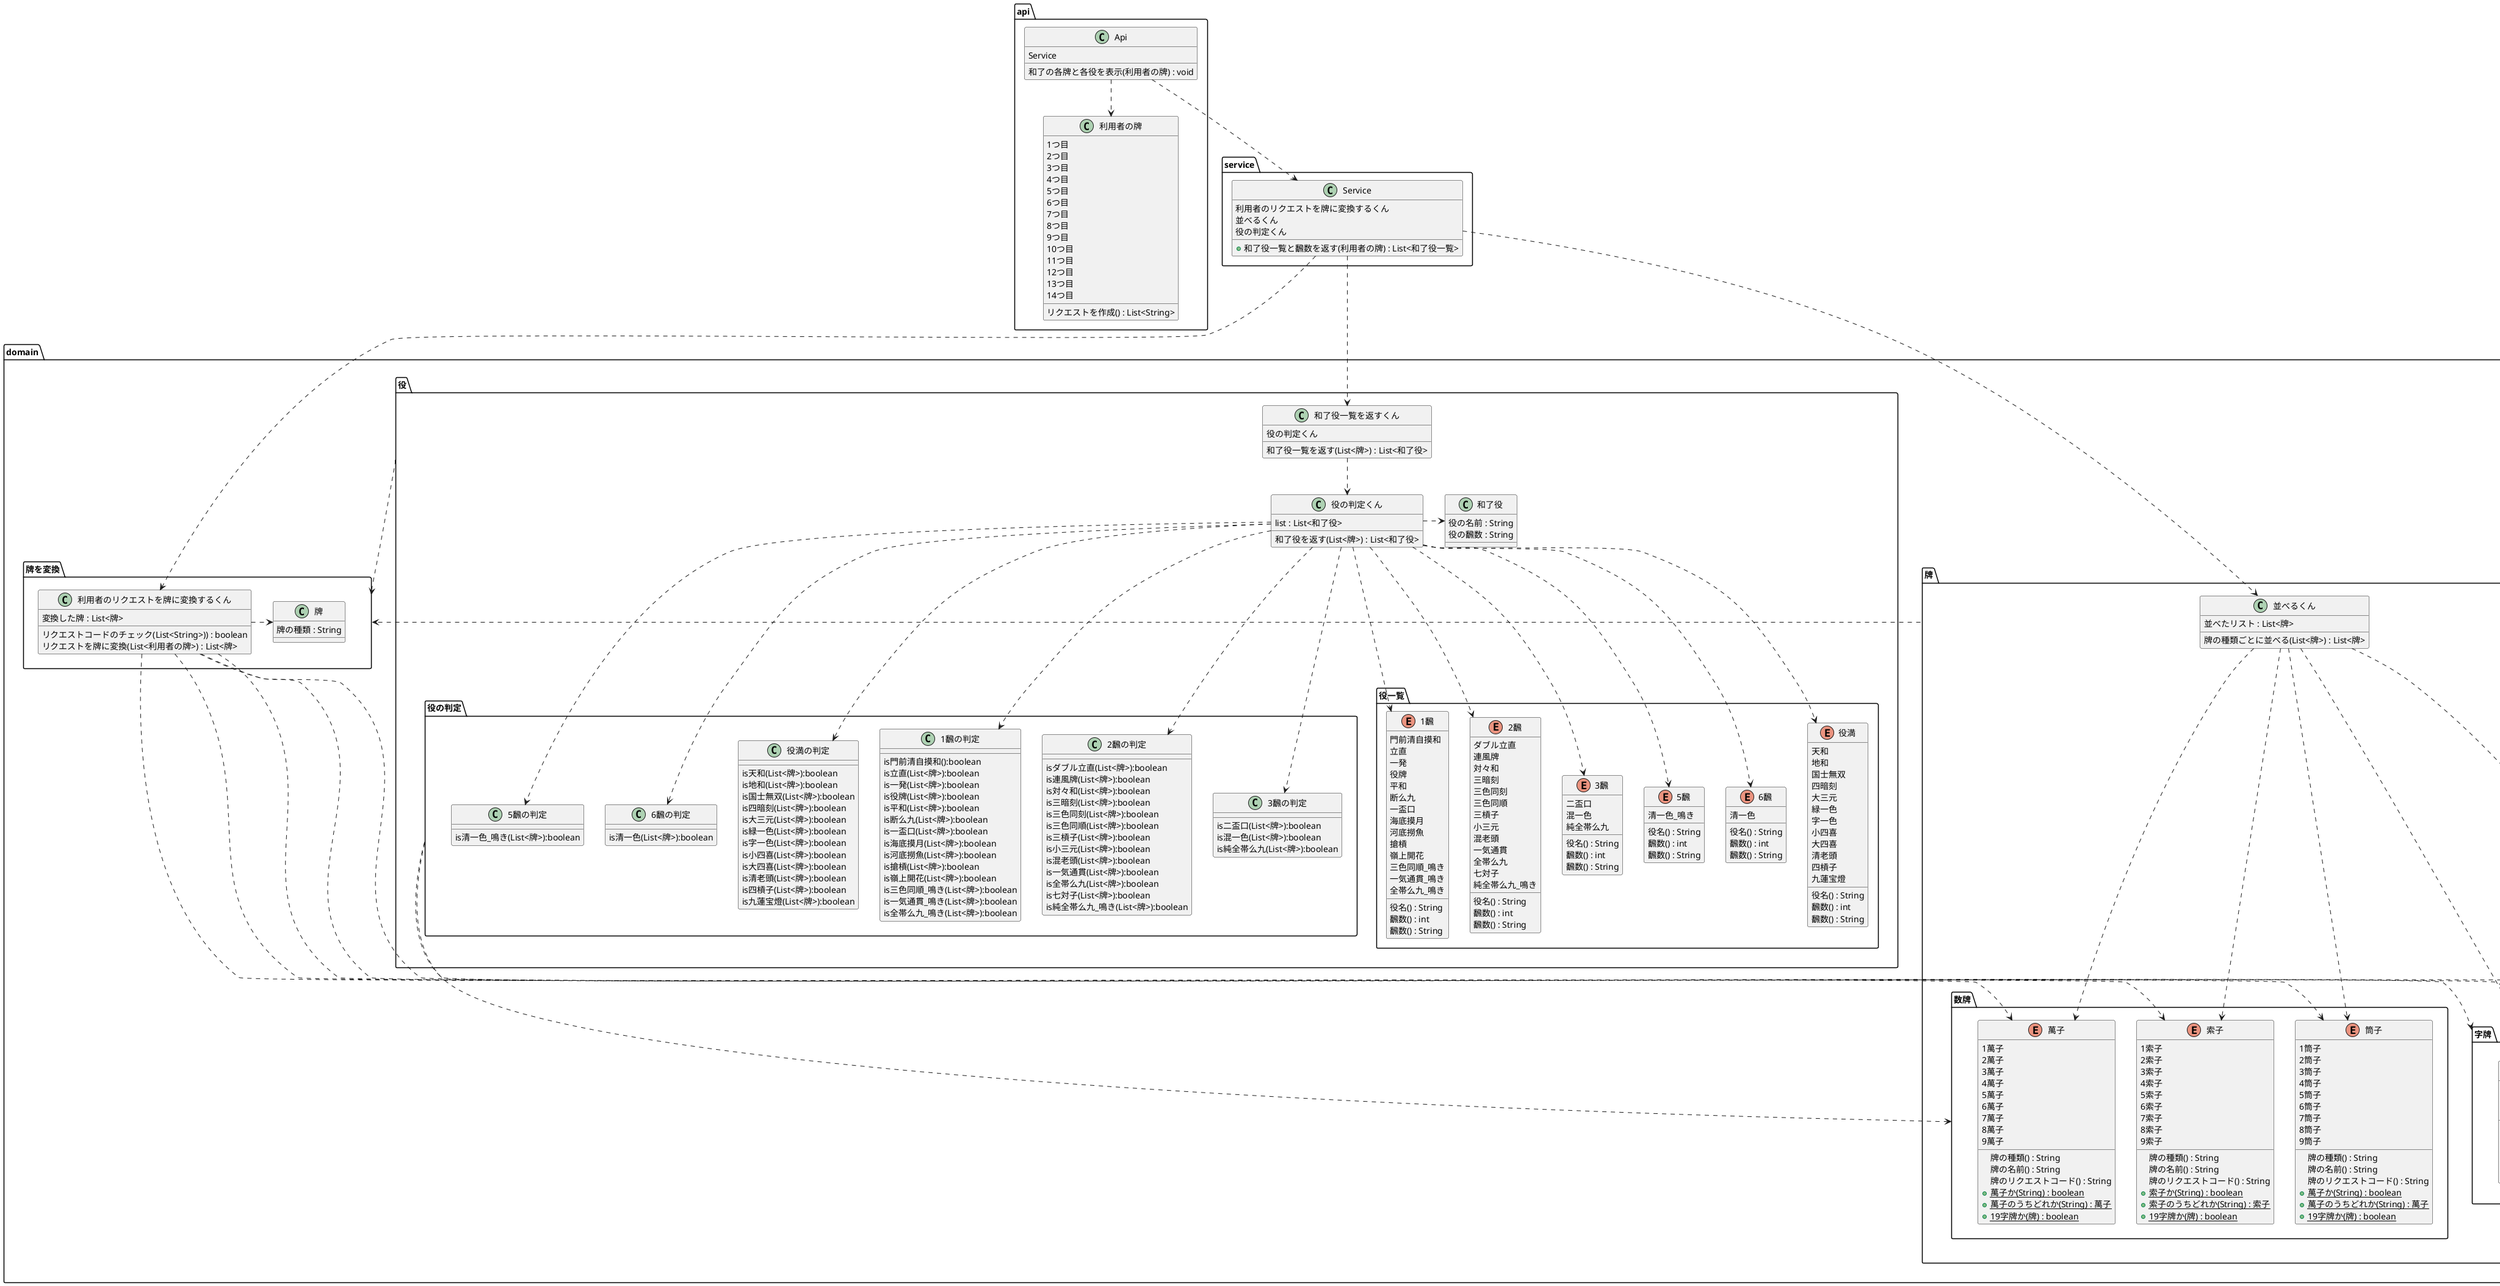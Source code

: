 @startuml
package api {
    class Api {
        Service
        和了の各牌と各役を表示(利用者の牌) : void
    }
    class 利用者の牌 {
        1つ目
        2つ目
        3つ目
        4つ目
        5つ目
        6つ目
        7つ目
        8つ目
        9つ目
        10つ目
        11つ目
        12つ目
        13つ目
        14つ目
        リクエストを作成() : List<String>
    }
}
Api ..> 利用者の牌

package service{
    class Service{
        利用者のリクエストを牌に変換するくん
        並べるくん
        役の判定くん
        + 和了役一覧と飜数を返す(利用者の牌) : List<和了役一覧>
    }
}
Api ..> Service
package domain {
    package 牌 {
        class 並べるくん {
            並べたリスト : List<牌>
            牌の種類ごとに並べる(List<牌>) : List<牌>
        }
        package 数牌 {

            enum 索子 {
                1索子
                2索子
                3索子
                4索子
                5索子
                6索子
                7索子
                8索子
                9索子
                牌の種類() : String
                牌の名前() : String
                牌のリクエストコード() : String
                {static} + 索子か(String) : boolean
                {static} + 索子のうちどれか(String) : 索子
                {static} + 19字牌か(牌) : boolean
            }

            enum 萬子 {
                1萬子
                2萬子
                3萬子
                4萬子
                5萬子
                6萬子
                7萬子
                8萬子
                9萬子
                牌の種類() : String
                牌の名前() : String
                牌のリクエストコード() : String
                {static} + 萬子か(String) : boolean
                {static} + 萬子のうちどれか(String) : 萬子
                {static} + 19字牌か(牌) : boolean

            }

            enum 筒子 {
                1筒子
                2筒子
                3筒子
                4筒子
                5筒子
                6筒子
                7筒子
                8筒子
                9筒子
                牌の種類() : String
                牌の名前() : String
                牌のリクエストコード() : String
                {static} + 萬子か(String) : boolean
                {static} + 萬子のうちどれか(String) : 萬子
                {static} + 19字牌か(牌) : boolean

            }
        }

        package 字牌 {

            enum 三元牌 {
                白
                發
                中
                牌の種類() : String
                牌の名前() : String
                牌のリクエストコード() : String
                {static} + 三元牌か(String) : boolean
                {static} + 三元牌のうちどれか(String) : 三元牌
            }

            enum 風牌 {
                東
                南
                西
                北
                牌の種類() : String
                牌の名前() : String
                牌のリクエストコード() : String
                {static} + 風牌か(String) : boolean
                {static} + 風牌のうちどれか(String) : 風牌
            }
        }
        並べるくん ...> 索子
        並べるくん ...> 萬子
        並べるくん ...> 筒子
        並べるくん ...> 三元牌
        並べるくん ...> 風牌
    }
    package 牌を変換 {
        class 利用者のリクエストを牌に変換するくん {
            変換した牌 : List<牌>
            リクエストコードのチェック(List<String>)) : boolean
            リクエストを牌に変換(List<利用者の牌>) : List<牌>
        }
        class 牌 {
            牌の種類 : String
        }
        利用者のリクエストを牌に変換するくん .> 牌
        利用者のリクエストを牌に変換するくん ...> 索子
        利用者のリクエストを牌に変換するくん ...> 萬子
        利用者のリクエストを牌に変換するくん ...> 筒子
        利用者のリクエストを牌に変換するくん ...> 三元牌
        利用者のリクエストを牌に変換するくん ...> 風牌
    }

    package 役 {
        class 和了役 {
            役の名前 : String
            役の飜数 : String
        }
        class 和了役一覧を返すくん {
            役の判定くん
            和了役一覧を返す(List<牌>) : List<和了役>
        }
        class 役の判定くん {
            list : List<和了役>
            和了役を返す(List<牌>) : List<和了役>
        }
'        class 和了役一覧 {
'            list : List<和了役>
'            和了一覧を入れる(List<和了一覧>) : 和了役一覧
'        }
        和了役一覧を返すくん ..> 役の判定くん
        役の判定くん .> 和了役
        package 役の判定 {
            class 1飜の判定 {
                is門前清自摸和():boolean
                is立直(List<牌>):boolean
                is一発(List<牌>):boolean
                is役牌(List<牌>):boolean
                is平和(List<牌>):boolean
                is断么九(List<牌>):boolean
                is一盃口(List<牌>):boolean
                is海底摸月(List<牌>):boolean
                is河底撈魚(List<牌>):boolean
                is搶槓(List<牌>):boolean
                is嶺上開花(List<牌>):boolean
                is三色同順_鳴き(List<牌>):boolean
                is一気通貫_鳴き(List<牌>):boolean
                is全帯么九_鳴き(List<牌>):boolean
            }
            class 2飜の判定{
                isダブル立直(List<牌>):boolean
                is連風牌(List<牌>):boolean
                is対々和(List<牌>):boolean
                is三暗刻(List<牌>):boolean
                is三色同刻(List<牌>):boolean
                is三色同順(List<牌>):boolean
                is三槓子(List<牌>):boolean
                is小三元(List<牌>):boolean
                is混老頭(List<牌>):boolean
                is一気通貫(List<牌>):boolean
                is全帯么九(List<牌>):boolean
                is七対子(List<牌>):boolean
                is純全帯么九_鳴き(List<牌>):boolean
            }
            class 3飜の判定{
                is二盃口(List<牌>):boolean
                is混一色(List<牌>):boolean
                is純全帯么九(List<牌>):boolean
            }
            class 5飜の判定{
                is清一色_鳴き(List<牌>):boolean
            }
            class 6飜の判定{
                is清一色(List<牌>):boolean
            }
            class 役満の判定{
                is天和(List<牌>):boolean
                is地和(List<牌>):boolean
                is国士無双(List<牌>):boolean
                is四暗刻(List<牌>):boolean
                is大三元(List<牌>):boolean
                is緑一色(List<牌>):boolean
                is字一色(List<牌>):boolean
                is小四喜(List<牌>):boolean
                is大四喜(List<牌>):boolean
                is清老頭(List<牌>):boolean
                is四槓子(List<牌>):boolean
                is九蓮宝燈(List<牌>):boolean
            }

            役の判定くん ...> 1飜の判定
            役の判定くん ..> 2飜の判定
            役の判定くん ..> 3飜の判定
            役の判定くん ..> 5飜の判定
            役の判定くん ..> 6飜の判定
            役の判定くん ..> 役満の判定

        }
        package 役一覧{
            enum 1飜 {
                門前清自摸和
                立直
                一発
                役牌
                平和
                断么九
                一盃口
                海底摸月
                河底撈魚
                搶槓
                嶺上開花
                三色同順_鳴き
                一気通貫_鳴き
                全帯么九_鳴き
                役名() : String
                飜数() : int
                飜数() : String
            }
            enum 2飜 {
                ダブル立直
                連風牌
                対々和
                三暗刻
                三色同刻
                三色同順
                三槓子
                小三元
                混老頭
                一気通貫
                全帯么九
                七対子
                純全帯么九_鳴き
                役名() : String
                飜数() : int
                飜数() : String
            }
            enum 3飜 {
                二盃口
                混一色
                純全帯么九
                役名() : String
                飜数() : int
                飜数() : String
            }
            enum 5飜 {
                清一色_鳴き
                役名() : String
                飜数() : int
                飜数() : String
            }
            enum 6飜 {
                清一色
                役名() : String
                飜数() : int
                飜数() : String
            }
            enum 役満 {
                天和
                地和
                国士無双
                四暗刻
                大三元
                緑一色
                字一色
                小四喜
                大四喜
                清老頭
                四槓子
                九蓮宝燈
                役名() : String
                飜数() : int
                飜数() : String
            }

            役の判定くん ..> 1飜
            役の判定くん ..> 2飜
            役の判定くん ...> 3飜
            役の判定くん ..> 5飜
            役の判定くん ..> 6飜
            役の判定くん ..> 役満
        }
        役の判定 ..> 字牌
        役の判定 ..> 数牌
    }
    役 ..> 牌を変換
    牌 ..> 牌を変換
}
Service ..> 和了役一覧を返すくん
Service ..> 利用者のリクエストを牌に変換するくん
Service ..> 並べるくん

@enduml
